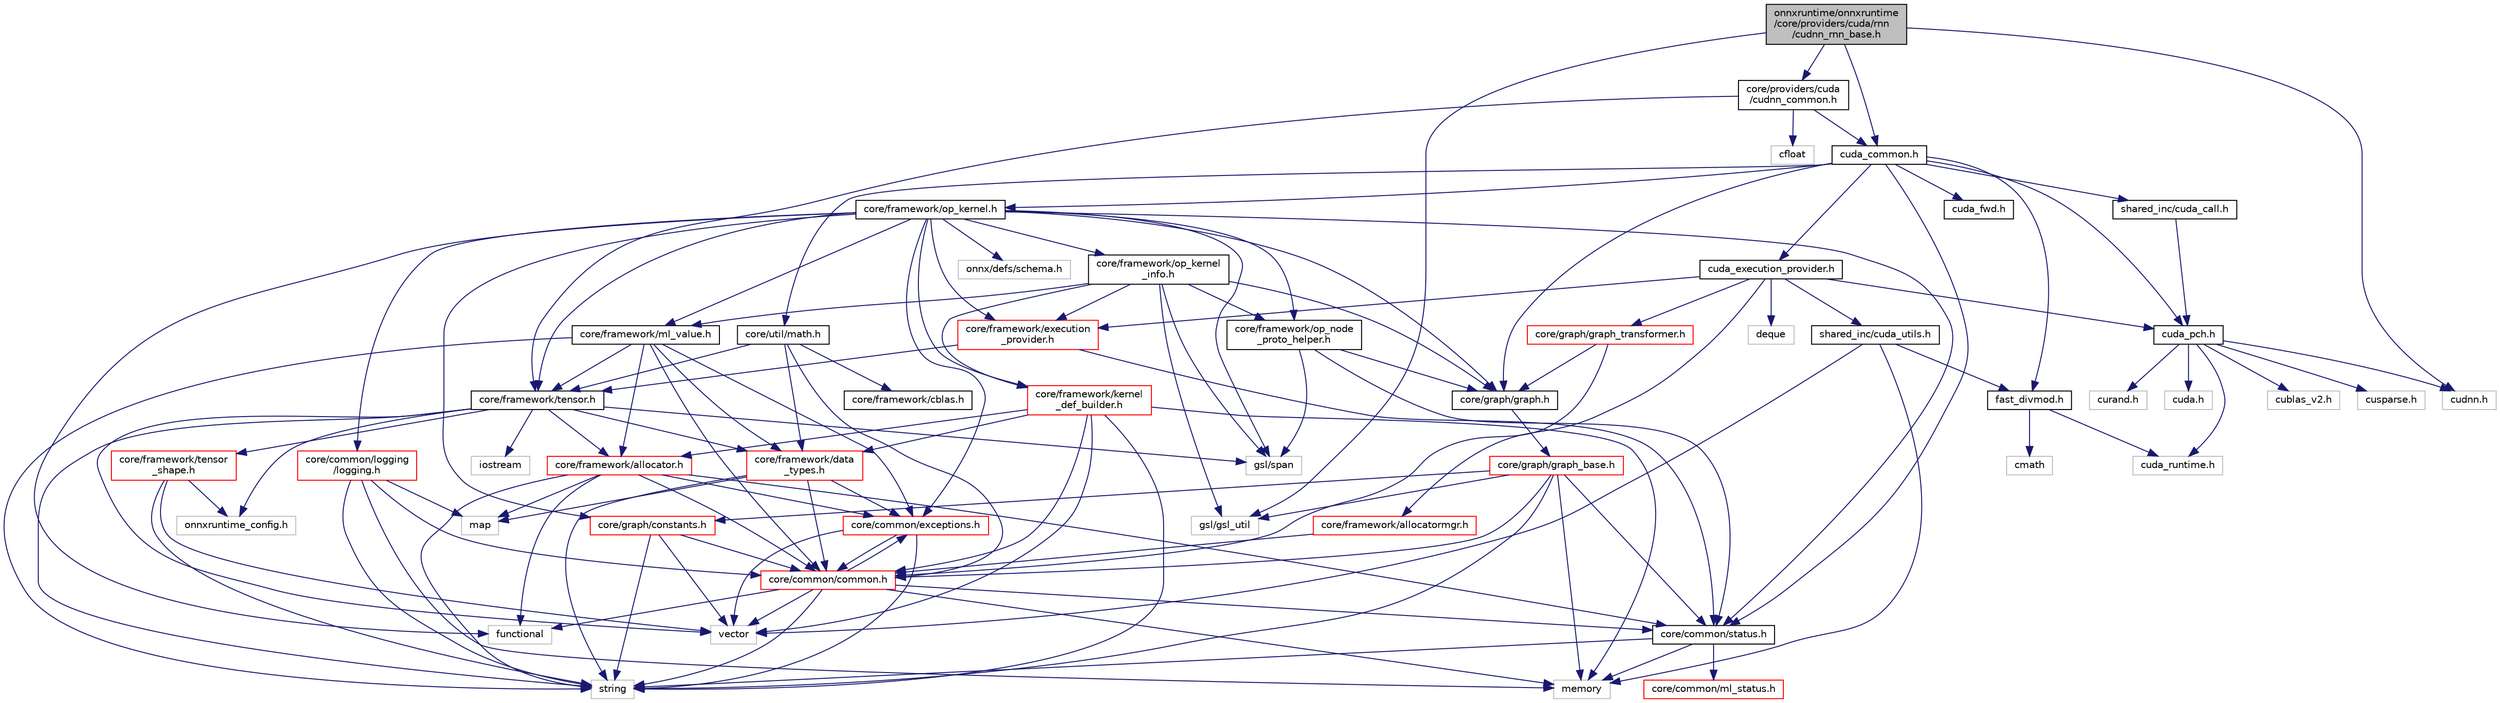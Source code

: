 digraph "onnxruntime/onnxruntime/core/providers/cuda/rnn/cudnn_rnn_base.h"
{
  edge [fontname="Helvetica",fontsize="10",labelfontname="Helvetica",labelfontsize="10"];
  node [fontname="Helvetica",fontsize="10",shape=record];
  Node0 [label="onnxruntime/onnxruntime\l/core/providers/cuda/rnn\l/cudnn_rnn_base.h",height=0.2,width=0.4,color="black", fillcolor="grey75", style="filled", fontcolor="black"];
  Node0 -> Node1 [color="midnightblue",fontsize="10",style="solid"];
  Node1 [label="gsl/gsl_util",height=0.2,width=0.4,color="grey75", fillcolor="white", style="filled"];
  Node0 -> Node2 [color="midnightblue",fontsize="10",style="solid"];
  Node2 [label="core/providers/cuda\l/cudnn_common.h",height=0.2,width=0.4,color="black", fillcolor="white", style="filled",URL="$cudnn__common_8h.html"];
  Node2 -> Node3 [color="midnightblue",fontsize="10",style="solid"];
  Node3 [label="cuda_common.h",height=0.2,width=0.4,color="black", fillcolor="white", style="filled",URL="$cuda__common_8h.html"];
  Node3 -> Node4 [color="midnightblue",fontsize="10",style="solid"];
  Node4 [label="cuda_pch.h",height=0.2,width=0.4,color="black", fillcolor="white", style="filled",URL="$cuda__pch_8h.html"];
  Node4 -> Node5 [color="midnightblue",fontsize="10",style="solid"];
  Node5 [label="cuda.h",height=0.2,width=0.4,color="grey75", fillcolor="white", style="filled"];
  Node4 -> Node6 [color="midnightblue",fontsize="10",style="solid"];
  Node6 [label="cuda_runtime.h",height=0.2,width=0.4,color="grey75", fillcolor="white", style="filled"];
  Node4 -> Node7 [color="midnightblue",fontsize="10",style="solid"];
  Node7 [label="cublas_v2.h",height=0.2,width=0.4,color="grey75", fillcolor="white", style="filled"];
  Node4 -> Node8 [color="midnightblue",fontsize="10",style="solid"];
  Node8 [label="cusparse.h",height=0.2,width=0.4,color="grey75", fillcolor="white", style="filled"];
  Node4 -> Node9 [color="midnightblue",fontsize="10",style="solid"];
  Node9 [label="curand.h",height=0.2,width=0.4,color="grey75", fillcolor="white", style="filled"];
  Node4 -> Node10 [color="midnightblue",fontsize="10",style="solid"];
  Node10 [label="cudnn.h",height=0.2,width=0.4,color="grey75", fillcolor="white", style="filled"];
  Node3 -> Node11 [color="midnightblue",fontsize="10",style="solid"];
  Node11 [label="core/common/status.h",height=0.2,width=0.4,color="black", fillcolor="white", style="filled",URL="$status_8h.html"];
  Node11 -> Node12 [color="midnightblue",fontsize="10",style="solid"];
  Node12 [label="memory",height=0.2,width=0.4,color="grey75", fillcolor="white", style="filled"];
  Node11 -> Node13 [color="midnightblue",fontsize="10",style="solid"];
  Node13 [label="string",height=0.2,width=0.4,color="grey75", fillcolor="white", style="filled"];
  Node11 -> Node14 [color="midnightblue",fontsize="10",style="solid"];
  Node14 [label="core/common/ml_status.h",height=0.2,width=0.4,color="red", fillcolor="white", style="filled",URL="$ml__status_8h.html"];
  Node3 -> Node16 [color="midnightblue",fontsize="10",style="solid"];
  Node16 [label="core/framework/op_kernel.h",height=0.2,width=0.4,color="black", fillcolor="white", style="filled",URL="$op__kernel_8h.html"];
  Node16 -> Node17 [color="midnightblue",fontsize="10",style="solid"];
  Node17 [label="functional",height=0.2,width=0.4,color="grey75", fillcolor="white", style="filled"];
  Node16 -> Node18 [color="midnightblue",fontsize="10",style="solid"];
  Node18 [label="core/common/exceptions.h",height=0.2,width=0.4,color="red", fillcolor="white", style="filled",URL="$exceptions_8h.html"];
  Node18 -> Node13 [color="midnightblue",fontsize="10",style="solid"];
  Node18 -> Node23 [color="midnightblue",fontsize="10",style="solid"];
  Node23 [label="vector",height=0.2,width=0.4,color="grey75", fillcolor="white", style="filled"];
  Node18 -> Node24 [color="midnightblue",fontsize="10",style="solid"];
  Node24 [label="core/common/common.h",height=0.2,width=0.4,color="red", fillcolor="white", style="filled",URL="$include_2onnxruntime_2core_2common_2common_8h.html"];
  Node24 -> Node17 [color="midnightblue",fontsize="10",style="solid"];
  Node24 -> Node12 [color="midnightblue",fontsize="10",style="solid"];
  Node24 -> Node13 [color="midnightblue",fontsize="10",style="solid"];
  Node24 -> Node23 [color="midnightblue",fontsize="10",style="solid"];
  Node24 -> Node18 [color="midnightblue",fontsize="10",style="solid"];
  Node24 -> Node11 [color="midnightblue",fontsize="10",style="solid"];
  Node16 -> Node32 [color="midnightblue",fontsize="10",style="solid"];
  Node32 [label="core/common/logging\l/logging.h",height=0.2,width=0.4,color="red", fillcolor="white", style="filled",URL="$logging_8h.html"];
  Node32 -> Node35 [color="midnightblue",fontsize="10",style="solid"];
  Node35 [label="map",height=0.2,width=0.4,color="grey75", fillcolor="white", style="filled"];
  Node32 -> Node12 [color="midnightblue",fontsize="10",style="solid"];
  Node32 -> Node13 [color="midnightblue",fontsize="10",style="solid"];
  Node32 -> Node24 [color="midnightblue",fontsize="10",style="solid"];
  Node16 -> Node11 [color="midnightblue",fontsize="10",style="solid"];
  Node16 -> Node41 [color="midnightblue",fontsize="10",style="solid"];
  Node41 [label="core/framework/execution\l_provider.h",height=0.2,width=0.4,color="red", fillcolor="white", style="filled",URL="$execution__provider_8h.html"];
  Node41 -> Node11 [color="midnightblue",fontsize="10",style="solid"];
  Node41 -> Node42 [color="midnightblue",fontsize="10",style="solid"];
  Node42 [label="core/framework/tensor.h",height=0.2,width=0.4,color="black", fillcolor="white", style="filled",URL="$tensor_8h.html"];
  Node42 -> Node43 [color="midnightblue",fontsize="10",style="solid"];
  Node43 [label="iostream",height=0.2,width=0.4,color="grey75", fillcolor="white", style="filled"];
  Node42 -> Node13 [color="midnightblue",fontsize="10",style="solid"];
  Node42 -> Node23 [color="midnightblue",fontsize="10",style="solid"];
  Node42 -> Node44 [color="midnightblue",fontsize="10",style="solid"];
  Node44 [label="gsl/span",height=0.2,width=0.4,color="grey75", fillcolor="white", style="filled"];
  Node42 -> Node45 [color="midnightblue",fontsize="10",style="solid"];
  Node45 [label="core/framework/allocator.h",height=0.2,width=0.4,color="red", fillcolor="white", style="filled",URL="$framework_2allocator_8h.html"];
  Node45 -> Node17 [color="midnightblue",fontsize="10",style="solid"];
  Node45 -> Node35 [color="midnightblue",fontsize="10",style="solid"];
  Node45 -> Node13 [color="midnightblue",fontsize="10",style="solid"];
  Node45 -> Node24 [color="midnightblue",fontsize="10",style="solid"];
  Node45 -> Node18 [color="midnightblue",fontsize="10",style="solid"];
  Node45 -> Node11 [color="midnightblue",fontsize="10",style="solid"];
  Node42 -> Node55 [color="midnightblue",fontsize="10",style="solid"];
  Node55 [label="core/framework/data\l_types.h",height=0.2,width=0.4,color="red", fillcolor="white", style="filled",URL="$data__types_8h.html"];
  Node55 -> Node13 [color="midnightblue",fontsize="10",style="solid"];
  Node55 -> Node35 [color="midnightblue",fontsize="10",style="solid"];
  Node55 -> Node24 [color="midnightblue",fontsize="10",style="solid"];
  Node55 -> Node18 [color="midnightblue",fontsize="10",style="solid"];
  Node42 -> Node56 [color="midnightblue",fontsize="10",style="solid"];
  Node56 [label="core/framework/tensor\l_shape.h",height=0.2,width=0.4,color="red", fillcolor="white", style="filled",URL="$tensor__shape_8h.html"];
  Node56 -> Node23 [color="midnightblue",fontsize="10",style="solid"];
  Node56 -> Node13 [color="midnightblue",fontsize="10",style="solid"];
  Node56 -> Node58 [color="midnightblue",fontsize="10",style="solid"];
  Node58 [label="onnxruntime_config.h",height=0.2,width=0.4,color="grey75", fillcolor="white", style="filled"];
  Node42 -> Node58 [color="midnightblue",fontsize="10",style="solid"];
  Node16 -> Node59 [color="midnightblue",fontsize="10",style="solid"];
  Node59 [label="core/framework/kernel\l_def_builder.h",height=0.2,width=0.4,color="red", fillcolor="white", style="filled",URL="$kernel__def__builder_8h.html"];
  Node59 -> Node12 [color="midnightblue",fontsize="10",style="solid"];
  Node59 -> Node13 [color="midnightblue",fontsize="10",style="solid"];
  Node59 -> Node23 [color="midnightblue",fontsize="10",style="solid"];
  Node59 -> Node24 [color="midnightblue",fontsize="10",style="solid"];
  Node59 -> Node55 [color="midnightblue",fontsize="10",style="solid"];
  Node59 -> Node45 [color="midnightblue",fontsize="10",style="solid"];
  Node16 -> Node61 [color="midnightblue",fontsize="10",style="solid"];
  Node61 [label="core/framework/ml_value.h",height=0.2,width=0.4,color="black", fillcolor="white", style="filled",URL="$ml__value_8h.html"];
  Node61 -> Node13 [color="midnightblue",fontsize="10",style="solid"];
  Node61 -> Node24 [color="midnightblue",fontsize="10",style="solid"];
  Node61 -> Node18 [color="midnightblue",fontsize="10",style="solid"];
  Node61 -> Node45 [color="midnightblue",fontsize="10",style="solid"];
  Node61 -> Node55 [color="midnightblue",fontsize="10",style="solid"];
  Node61 -> Node42 [color="midnightblue",fontsize="10",style="solid"];
  Node16 -> Node62 [color="midnightblue",fontsize="10",style="solid"];
  Node62 [label="core/framework/op_kernel\l_info.h",height=0.2,width=0.4,color="black", fillcolor="white", style="filled",URL="$op__kernel__info_8h.html"];
  Node62 -> Node41 [color="midnightblue",fontsize="10",style="solid"];
  Node62 -> Node59 [color="midnightblue",fontsize="10",style="solid"];
  Node62 -> Node61 [color="midnightblue",fontsize="10",style="solid"];
  Node62 -> Node63 [color="midnightblue",fontsize="10",style="solid"];
  Node63 [label="core/framework/op_node\l_proto_helper.h",height=0.2,width=0.4,color="black", fillcolor="white", style="filled",URL="$op__node__proto__helper_8h.html"];
  Node63 -> Node11 [color="midnightblue",fontsize="10",style="solid"];
  Node63 -> Node64 [color="midnightblue",fontsize="10",style="solid"];
  Node64 [label="core/graph/graph.h",height=0.2,width=0.4,color="black", fillcolor="white", style="filled",URL="$graph_8h.html"];
  Node64 -> Node65 [color="midnightblue",fontsize="10",style="solid"];
  Node65 [label="core/graph/graph_base.h",height=0.2,width=0.4,color="red", fillcolor="white", style="filled",URL="$graph__base_8h.html"];
  Node65 -> Node12 [color="midnightblue",fontsize="10",style="solid"];
  Node65 -> Node13 [color="midnightblue",fontsize="10",style="solid"];
  Node65 -> Node24 [color="midnightblue",fontsize="10",style="solid"];
  Node65 -> Node11 [color="midnightblue",fontsize="10",style="solid"];
  Node65 -> Node69 [color="midnightblue",fontsize="10",style="solid"];
  Node69 [label="core/graph/constants.h",height=0.2,width=0.4,color="red", fillcolor="white", style="filled",URL="$constants_8h.html"];
  Node69 -> Node13 [color="midnightblue",fontsize="10",style="solid"];
  Node69 -> Node23 [color="midnightblue",fontsize="10",style="solid"];
  Node69 -> Node24 [color="midnightblue",fontsize="10",style="solid"];
  Node65 -> Node1 [color="midnightblue",fontsize="10",style="solid"];
  Node63 -> Node44 [color="midnightblue",fontsize="10",style="solid"];
  Node62 -> Node64 [color="midnightblue",fontsize="10",style="solid"];
  Node62 -> Node44 [color="midnightblue",fontsize="10",style="solid"];
  Node62 -> Node1 [color="midnightblue",fontsize="10",style="solid"];
  Node16 -> Node63 [color="midnightblue",fontsize="10",style="solid"];
  Node16 -> Node42 [color="midnightblue",fontsize="10",style="solid"];
  Node16 -> Node69 [color="midnightblue",fontsize="10",style="solid"];
  Node16 -> Node64 [color="midnightblue",fontsize="10",style="solid"];
  Node16 -> Node44 [color="midnightblue",fontsize="10",style="solid"];
  Node16 -> Node73 [color="midnightblue",fontsize="10",style="solid"];
  Node73 [label="onnx/defs/schema.h",height=0.2,width=0.4,color="grey75", fillcolor="white", style="filled"];
  Node3 -> Node64 [color="midnightblue",fontsize="10",style="solid"];
  Node3 -> Node77 [color="midnightblue",fontsize="10",style="solid"];
  Node77 [label="shared_inc/cuda_call.h",height=0.2,width=0.4,color="black", fillcolor="white", style="filled",URL="$cuda__call_8h.html"];
  Node77 -> Node4 [color="midnightblue",fontsize="10",style="solid"];
  Node3 -> Node78 [color="midnightblue",fontsize="10",style="solid"];
  Node78 [label="cuda_execution_provider.h",height=0.2,width=0.4,color="black", fillcolor="white", style="filled",URL="$cuda__execution__provider_8h.html"];
  Node78 -> Node4 [color="midnightblue",fontsize="10",style="solid"];
  Node78 -> Node79 [color="midnightblue",fontsize="10",style="solid"];
  Node79 [label="core/graph/graph_transformer.h",height=0.2,width=0.4,color="red", fillcolor="white", style="filled",URL="$graph__transformer_8h.html"];
  Node79 -> Node24 [color="midnightblue",fontsize="10",style="solid"];
  Node79 -> Node64 [color="midnightblue",fontsize="10",style="solid"];
  Node78 -> Node81 [color="midnightblue",fontsize="10",style="solid"];
  Node81 [label="core/framework/allocatormgr.h",height=0.2,width=0.4,color="red", fillcolor="white", style="filled",URL="$allocatormgr_8h.html"];
  Node81 -> Node24 [color="midnightblue",fontsize="10",style="solid"];
  Node78 -> Node41 [color="midnightblue",fontsize="10",style="solid"];
  Node78 -> Node83 [color="midnightblue",fontsize="10",style="solid"];
  Node83 [label="shared_inc/cuda_utils.h",height=0.2,width=0.4,color="black", fillcolor="white", style="filled",URL="$cuda__utils_8h.html"];
  Node83 -> Node12 [color="midnightblue",fontsize="10",style="solid"];
  Node83 -> Node23 [color="midnightblue",fontsize="10",style="solid"];
  Node83 -> Node84 [color="midnightblue",fontsize="10",style="solid"];
  Node84 [label="fast_divmod.h",height=0.2,width=0.4,color="black", fillcolor="white", style="filled",URL="$fast__divmod_8h.html"];
  Node84 -> Node6 [color="midnightblue",fontsize="10",style="solid"];
  Node84 -> Node85 [color="midnightblue",fontsize="10",style="solid"];
  Node85 [label="cmath",height=0.2,width=0.4,color="grey75", fillcolor="white", style="filled"];
  Node78 -> Node86 [color="midnightblue",fontsize="10",style="solid"];
  Node86 [label="deque",height=0.2,width=0.4,color="grey75", fillcolor="white", style="filled"];
  Node3 -> Node84 [color="midnightblue",fontsize="10",style="solid"];
  Node3 -> Node87 [color="midnightblue",fontsize="10",style="solid"];
  Node87 [label="core/util/math.h",height=0.2,width=0.4,color="black", fillcolor="white", style="filled",URL="$math_8h.html"];
  Node87 -> Node88 [color="midnightblue",fontsize="10",style="solid"];
  Node88 [label="core/framework/cblas.h",height=0.2,width=0.4,color="black", fillcolor="white", style="filled",URL="$cblas_8h.html"];
  Node87 -> Node24 [color="midnightblue",fontsize="10",style="solid"];
  Node87 -> Node55 [color="midnightblue",fontsize="10",style="solid"];
  Node87 -> Node42 [color="midnightblue",fontsize="10",style="solid"];
  Node3 -> Node89 [color="midnightblue",fontsize="10",style="solid"];
  Node89 [label="cuda_fwd.h",height=0.2,width=0.4,color="black", fillcolor="white", style="filled",URL="$cuda__fwd_8h.html"];
  Node2 -> Node42 [color="midnightblue",fontsize="10",style="solid"];
  Node2 -> Node90 [color="midnightblue",fontsize="10",style="solid"];
  Node90 [label="cfloat",height=0.2,width=0.4,color="grey75", fillcolor="white", style="filled"];
  Node0 -> Node3 [color="midnightblue",fontsize="10",style="solid"];
  Node0 -> Node10 [color="midnightblue",fontsize="10",style="solid"];
}
